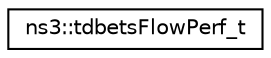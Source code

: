 digraph "Graphical Class Hierarchy"
{
 // LATEX_PDF_SIZE
  edge [fontname="Helvetica",fontsize="10",labelfontname="Helvetica",labelfontsize="10"];
  node [fontname="Helvetica",fontsize="10",shape=record];
  rankdir="LR";
  Node0 [label="ns3::tdbetsFlowPerf_t",height=0.2,width=0.4,color="black", fillcolor="white", style="filled",URL="$structns3_1_1tdbets_flow_perf__t.html",tooltip="tdbetsFlowPerf_t structure"];
}
